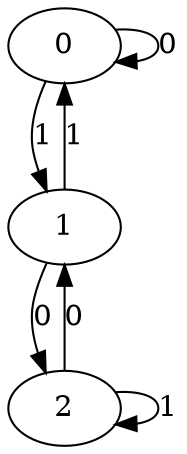 digraph{
0 -> 0 [label=0]
0 -> 1 [label=1]
1 -> 2 [label=0]
1 -> 0 [label=1]
2 -> 1 [label=0]
2 -> 2 [label=1]
}